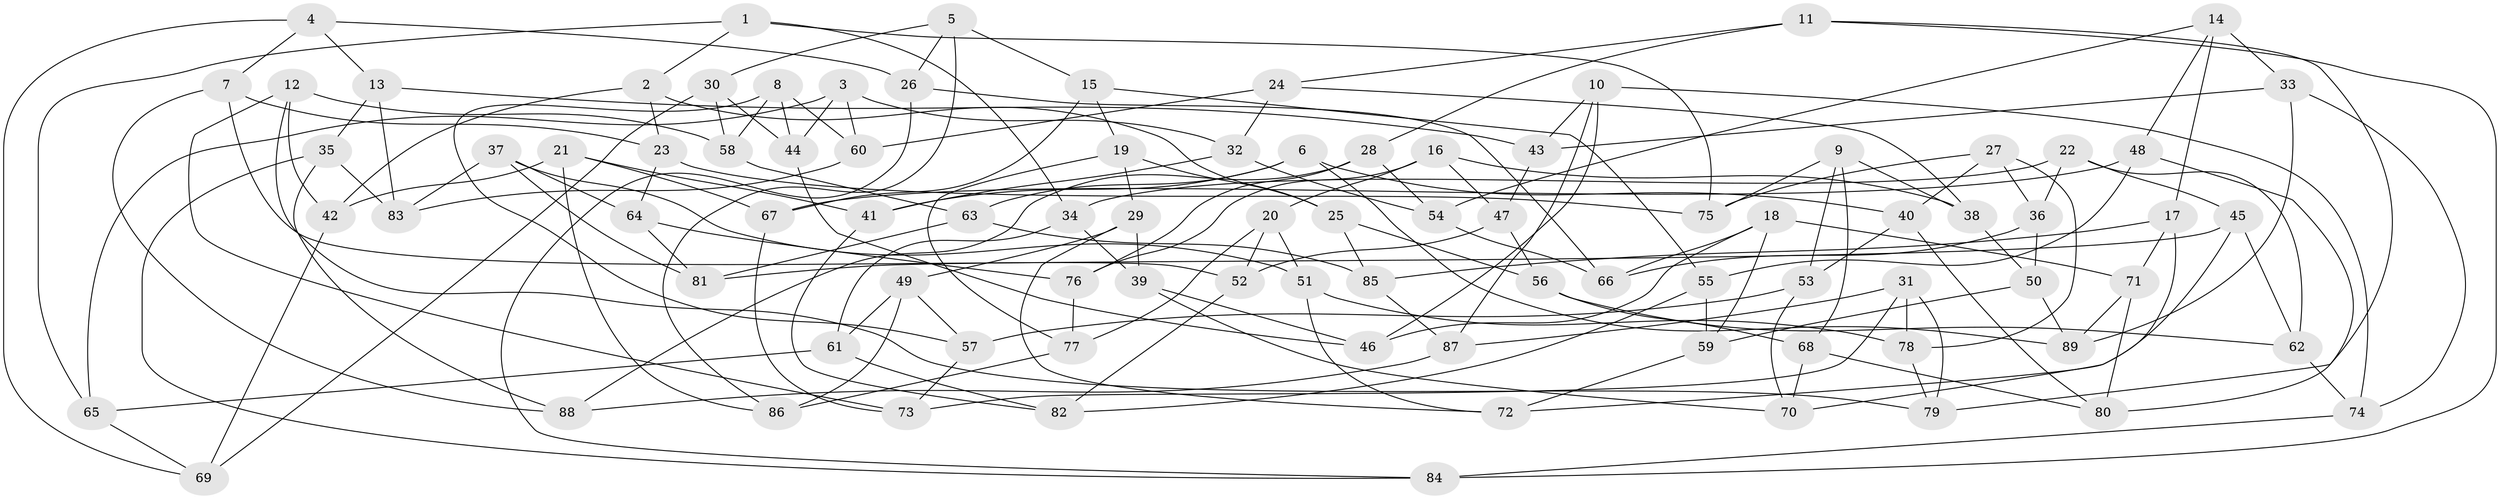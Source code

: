 // coarse degree distribution, {5: 0.11290322580645161, 4: 0.5483870967741935, 6: 0.3225806451612903, 3: 0.016129032258064516}
// Generated by graph-tools (version 1.1) at 2025/52/02/27/25 19:52:28]
// undirected, 89 vertices, 178 edges
graph export_dot {
graph [start="1"]
  node [color=gray90,style=filled];
  1;
  2;
  3;
  4;
  5;
  6;
  7;
  8;
  9;
  10;
  11;
  12;
  13;
  14;
  15;
  16;
  17;
  18;
  19;
  20;
  21;
  22;
  23;
  24;
  25;
  26;
  27;
  28;
  29;
  30;
  31;
  32;
  33;
  34;
  35;
  36;
  37;
  38;
  39;
  40;
  41;
  42;
  43;
  44;
  45;
  46;
  47;
  48;
  49;
  50;
  51;
  52;
  53;
  54;
  55;
  56;
  57;
  58;
  59;
  60;
  61;
  62;
  63;
  64;
  65;
  66;
  67;
  68;
  69;
  70;
  71;
  72;
  73;
  74;
  75;
  76;
  77;
  78;
  79;
  80;
  81;
  82;
  83;
  84;
  85;
  86;
  87;
  88;
  89;
  1 -- 65;
  1 -- 2;
  1 -- 75;
  1 -- 34;
  2 -- 23;
  2 -- 25;
  2 -- 42;
  3 -- 65;
  3 -- 44;
  3 -- 32;
  3 -- 60;
  4 -- 26;
  4 -- 69;
  4 -- 13;
  4 -- 7;
  5 -- 26;
  5 -- 86;
  5 -- 30;
  5 -- 15;
  6 -- 40;
  6 -- 89;
  6 -- 63;
  6 -- 41;
  7 -- 88;
  7 -- 52;
  7 -- 23;
  8 -- 58;
  8 -- 57;
  8 -- 44;
  8 -- 60;
  9 -- 68;
  9 -- 38;
  9 -- 75;
  9 -- 53;
  10 -- 74;
  10 -- 43;
  10 -- 87;
  10 -- 46;
  11 -- 28;
  11 -- 79;
  11 -- 24;
  11 -- 84;
  12 -- 79;
  12 -- 42;
  12 -- 73;
  12 -- 58;
  13 -- 43;
  13 -- 35;
  13 -- 83;
  14 -- 17;
  14 -- 54;
  14 -- 48;
  14 -- 33;
  15 -- 67;
  15 -- 55;
  15 -- 19;
  16 -- 20;
  16 -- 76;
  16 -- 38;
  16 -- 47;
  17 -- 85;
  17 -- 71;
  17 -- 70;
  18 -- 59;
  18 -- 46;
  18 -- 66;
  18 -- 71;
  19 -- 77;
  19 -- 25;
  19 -- 29;
  20 -- 52;
  20 -- 51;
  20 -- 77;
  21 -- 42;
  21 -- 41;
  21 -- 67;
  21 -- 86;
  22 -- 62;
  22 -- 36;
  22 -- 45;
  22 -- 34;
  23 -- 75;
  23 -- 64;
  24 -- 32;
  24 -- 60;
  24 -- 38;
  25 -- 56;
  25 -- 85;
  26 -- 84;
  26 -- 66;
  27 -- 78;
  27 -- 40;
  27 -- 75;
  27 -- 36;
  28 -- 88;
  28 -- 54;
  28 -- 76;
  29 -- 72;
  29 -- 49;
  29 -- 39;
  30 -- 69;
  30 -- 58;
  30 -- 44;
  31 -- 87;
  31 -- 73;
  31 -- 78;
  31 -- 79;
  32 -- 41;
  32 -- 54;
  33 -- 43;
  33 -- 89;
  33 -- 74;
  34 -- 39;
  34 -- 61;
  35 -- 84;
  35 -- 88;
  35 -- 83;
  36 -- 50;
  36 -- 66;
  37 -- 81;
  37 -- 51;
  37 -- 83;
  37 -- 64;
  38 -- 50;
  39 -- 46;
  39 -- 70;
  40 -- 80;
  40 -- 53;
  41 -- 82;
  42 -- 69;
  43 -- 47;
  44 -- 46;
  45 -- 81;
  45 -- 62;
  45 -- 72;
  47 -- 56;
  47 -- 52;
  48 -- 67;
  48 -- 80;
  48 -- 55;
  49 -- 61;
  49 -- 57;
  49 -- 86;
  50 -- 59;
  50 -- 89;
  51 -- 78;
  51 -- 72;
  52 -- 82;
  53 -- 57;
  53 -- 70;
  54 -- 66;
  55 -- 82;
  55 -- 59;
  56 -- 68;
  56 -- 62;
  57 -- 73;
  58 -- 63;
  59 -- 72;
  60 -- 83;
  61 -- 82;
  61 -- 65;
  62 -- 74;
  63 -- 81;
  63 -- 85;
  64 -- 81;
  64 -- 76;
  65 -- 69;
  67 -- 73;
  68 -- 80;
  68 -- 70;
  71 -- 89;
  71 -- 80;
  74 -- 84;
  76 -- 77;
  77 -- 86;
  78 -- 79;
  85 -- 87;
  87 -- 88;
}
